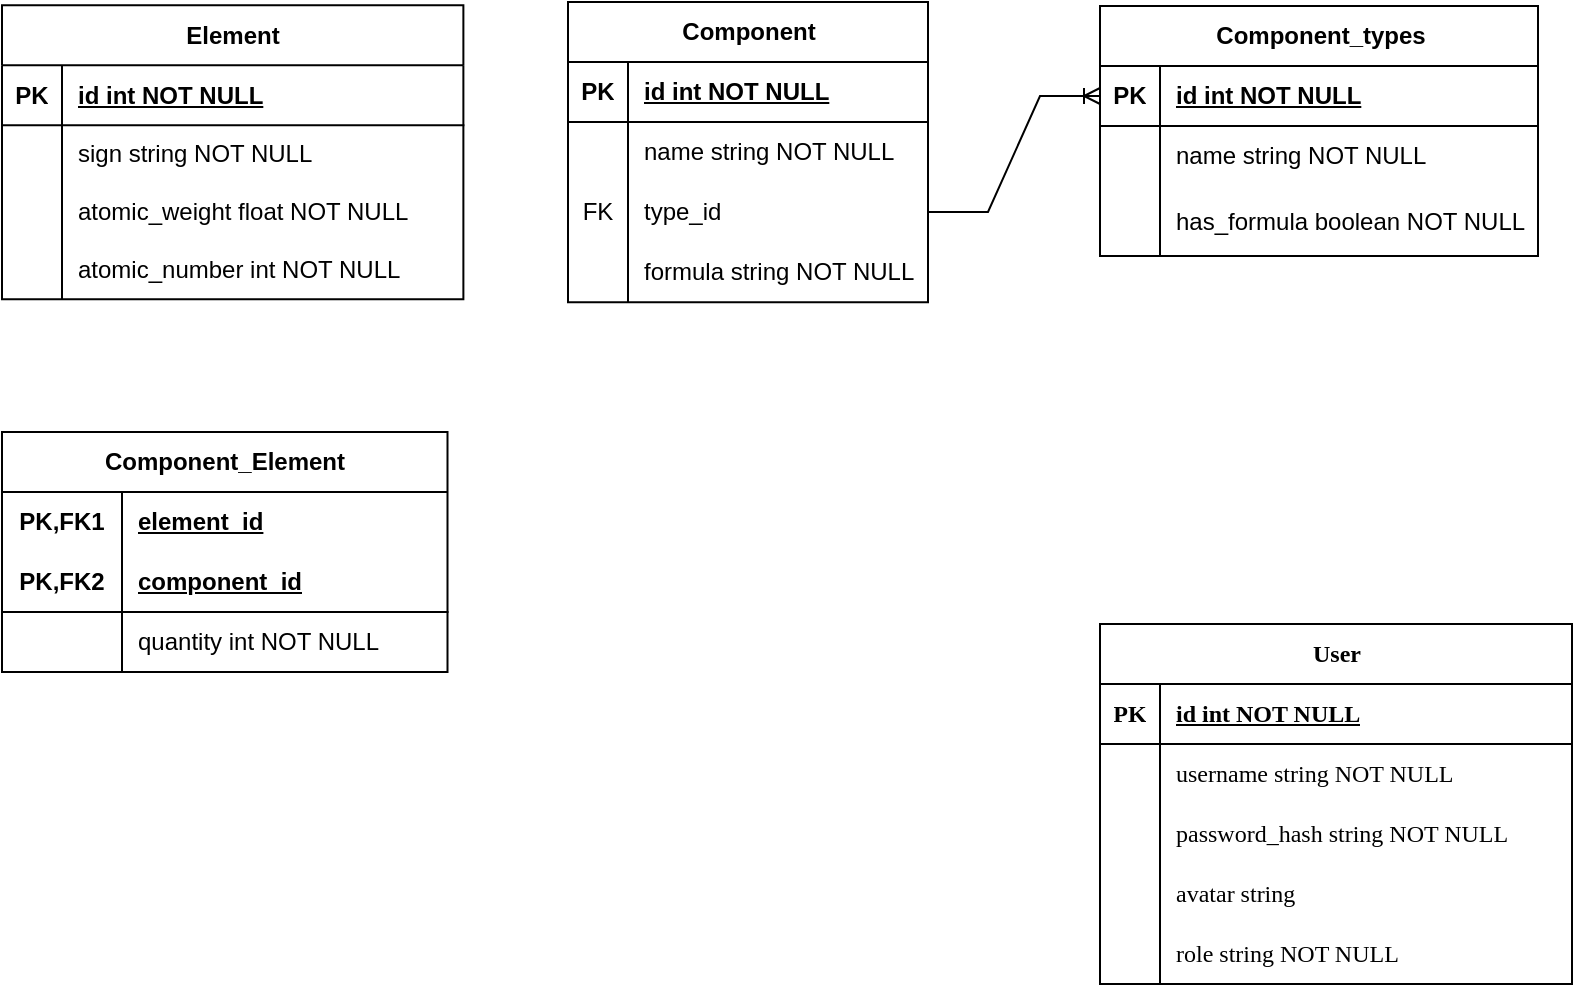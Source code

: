 <mxfile version="24.3.1" type="github">
  <diagram id="R2lEEEUBdFMjLlhIrx00" name="Page-1">
    <mxGraphModel dx="1392" dy="747" grid="0" gridSize="10" guides="1" tooltips="1" connect="1" arrows="1" fold="1" page="1" pageScale="1" pageWidth="850" pageHeight="1100" math="0" shadow="0" extFonts="Permanent Marker^https://fonts.googleapis.com/css?family=Permanent+Marker">
      <root>
        <mxCell id="0" />
        <mxCell id="1" parent="0" />
        <mxCell id="pv7s_VZfFEPmUH7wGFJE-1" value="User" style="shape=table;startSize=30;container=1;collapsible=1;childLayout=tableLayout;fixedRows=1;rowLines=0;fontStyle=1;align=center;resizeLast=1;html=1;fontFamily=Lucida Console;" vertex="1" parent="1">
          <mxGeometry x="569" y="394" width="236.0" height="180" as="geometry" />
        </mxCell>
        <mxCell id="pv7s_VZfFEPmUH7wGFJE-2" value="" style="shape=tableRow;horizontal=0;startSize=0;swimlaneHead=0;swimlaneBody=0;fillColor=none;collapsible=0;dropTarget=0;points=[[0,0.5],[1,0.5]];portConstraint=eastwest;top=0;left=0;right=0;bottom=1;fontFamily=Lucida Console;" vertex="1" parent="pv7s_VZfFEPmUH7wGFJE-1">
          <mxGeometry y="30" width="236.0" height="30" as="geometry" />
        </mxCell>
        <mxCell id="pv7s_VZfFEPmUH7wGFJE-3" value="PK" style="shape=partialRectangle;connectable=0;fillColor=none;top=0;left=0;bottom=0;right=0;fontStyle=1;overflow=hidden;whiteSpace=wrap;html=1;fontFamily=Lucida Console;" vertex="1" parent="pv7s_VZfFEPmUH7wGFJE-2">
          <mxGeometry width="30" height="30" as="geometry">
            <mxRectangle width="30" height="30" as="alternateBounds" />
          </mxGeometry>
        </mxCell>
        <mxCell id="pv7s_VZfFEPmUH7wGFJE-4" value="&lt;font&gt;id int NOT NULL&lt;/font&gt;" style="shape=partialRectangle;connectable=0;fillColor=none;top=0;left=0;bottom=0;right=0;align=left;spacingLeft=6;fontStyle=5;overflow=hidden;whiteSpace=wrap;html=1;fontFamily=Lucida Console;" vertex="1" parent="pv7s_VZfFEPmUH7wGFJE-2">
          <mxGeometry x="30" width="206.0" height="30" as="geometry">
            <mxRectangle width="206.0" height="30" as="alternateBounds" />
          </mxGeometry>
        </mxCell>
        <mxCell id="pv7s_VZfFEPmUH7wGFJE-5" value="" style="shape=tableRow;horizontal=0;startSize=0;swimlaneHead=0;swimlaneBody=0;fillColor=none;collapsible=0;dropTarget=0;points=[[0,0.5],[1,0.5]];portConstraint=eastwest;top=0;left=0;right=0;bottom=0;fontFamily=Lucida Console;" vertex="1" parent="pv7s_VZfFEPmUH7wGFJE-1">
          <mxGeometry y="60" width="236.0" height="30" as="geometry" />
        </mxCell>
        <mxCell id="pv7s_VZfFEPmUH7wGFJE-6" value="" style="shape=partialRectangle;connectable=0;fillColor=none;top=0;left=0;bottom=0;right=0;editable=1;overflow=hidden;whiteSpace=wrap;html=1;fontFamily=Lucida Console;" vertex="1" parent="pv7s_VZfFEPmUH7wGFJE-5">
          <mxGeometry width="30" height="30" as="geometry">
            <mxRectangle width="30" height="30" as="alternateBounds" />
          </mxGeometry>
        </mxCell>
        <mxCell id="pv7s_VZfFEPmUH7wGFJE-7" value="username string NOT NULL" style="shape=partialRectangle;connectable=0;fillColor=none;top=0;left=0;bottom=0;right=0;align=left;spacingLeft=6;overflow=hidden;whiteSpace=wrap;html=1;fontFamily=Lucida Console;" vertex="1" parent="pv7s_VZfFEPmUH7wGFJE-5">
          <mxGeometry x="30" width="206.0" height="30" as="geometry">
            <mxRectangle width="206.0" height="30" as="alternateBounds" />
          </mxGeometry>
        </mxCell>
        <mxCell id="pv7s_VZfFEPmUH7wGFJE-8" value="" style="shape=tableRow;horizontal=0;startSize=0;swimlaneHead=0;swimlaneBody=0;fillColor=none;collapsible=0;dropTarget=0;points=[[0,0.5],[1,0.5]];portConstraint=eastwest;top=0;left=0;right=0;bottom=0;fontFamily=Lucida Console;" vertex="1" parent="pv7s_VZfFEPmUH7wGFJE-1">
          <mxGeometry y="90" width="236.0" height="30" as="geometry" />
        </mxCell>
        <mxCell id="pv7s_VZfFEPmUH7wGFJE-9" value="" style="shape=partialRectangle;connectable=0;fillColor=none;top=0;left=0;bottom=0;right=0;editable=1;overflow=hidden;whiteSpace=wrap;html=1;fontFamily=Lucida Console;" vertex="1" parent="pv7s_VZfFEPmUH7wGFJE-8">
          <mxGeometry width="30" height="30" as="geometry">
            <mxRectangle width="30" height="30" as="alternateBounds" />
          </mxGeometry>
        </mxCell>
        <mxCell id="pv7s_VZfFEPmUH7wGFJE-10" value="password_hash string NOT NULL" style="shape=partialRectangle;connectable=0;fillColor=none;top=0;left=0;bottom=0;right=0;align=left;spacingLeft=6;overflow=hidden;whiteSpace=wrap;html=1;fontFamily=Lucida Console;" vertex="1" parent="pv7s_VZfFEPmUH7wGFJE-8">
          <mxGeometry x="30" width="206.0" height="30" as="geometry">
            <mxRectangle width="206.0" height="30" as="alternateBounds" />
          </mxGeometry>
        </mxCell>
        <mxCell id="pv7s_VZfFEPmUH7wGFJE-11" value="" style="shape=tableRow;horizontal=0;startSize=0;swimlaneHead=0;swimlaneBody=0;fillColor=none;collapsible=0;dropTarget=0;points=[[0,0.5],[1,0.5]];portConstraint=eastwest;top=0;left=0;right=0;bottom=0;fontFamily=Lucida Console;" vertex="1" parent="pv7s_VZfFEPmUH7wGFJE-1">
          <mxGeometry y="120" width="236.0" height="30" as="geometry" />
        </mxCell>
        <mxCell id="pv7s_VZfFEPmUH7wGFJE-12" value="" style="shape=partialRectangle;connectable=0;fillColor=none;top=0;left=0;bottom=0;right=0;editable=1;overflow=hidden;whiteSpace=wrap;html=1;fontFamily=Lucida Console;" vertex="1" parent="pv7s_VZfFEPmUH7wGFJE-11">
          <mxGeometry width="30" height="30" as="geometry">
            <mxRectangle width="30" height="30" as="alternateBounds" />
          </mxGeometry>
        </mxCell>
        <mxCell id="pv7s_VZfFEPmUH7wGFJE-13" value="avatar string" style="shape=partialRectangle;connectable=0;fillColor=none;top=0;left=0;bottom=0;right=0;align=left;spacingLeft=6;overflow=hidden;whiteSpace=wrap;html=1;fontFamily=Lucida Console;" vertex="1" parent="pv7s_VZfFEPmUH7wGFJE-11">
          <mxGeometry x="30" width="206.0" height="30" as="geometry">
            <mxRectangle width="206.0" height="30" as="alternateBounds" />
          </mxGeometry>
        </mxCell>
        <mxCell id="pv7s_VZfFEPmUH7wGFJE-14" value="" style="shape=tableRow;horizontal=0;startSize=0;swimlaneHead=0;swimlaneBody=0;fillColor=none;collapsible=0;dropTarget=0;points=[[0,0.5],[1,0.5]];portConstraint=eastwest;top=0;left=0;right=0;bottom=0;fontFamily=Lucida Console;" vertex="1" parent="pv7s_VZfFEPmUH7wGFJE-1">
          <mxGeometry y="150" width="236.0" height="30" as="geometry" />
        </mxCell>
        <mxCell id="pv7s_VZfFEPmUH7wGFJE-15" value="" style="shape=partialRectangle;connectable=0;fillColor=none;top=0;left=0;bottom=0;right=0;editable=1;overflow=hidden;whiteSpace=wrap;html=1;fontFamily=Lucida Console;" vertex="1" parent="pv7s_VZfFEPmUH7wGFJE-14">
          <mxGeometry width="30" height="30" as="geometry">
            <mxRectangle width="30" height="30" as="alternateBounds" />
          </mxGeometry>
        </mxCell>
        <mxCell id="pv7s_VZfFEPmUH7wGFJE-16" value="role string NOT NULL" style="shape=partialRectangle;connectable=0;fillColor=none;top=0;left=0;bottom=0;right=0;align=left;spacingLeft=6;overflow=hidden;whiteSpace=wrap;html=1;fontFamily=Lucida Console;" vertex="1" parent="pv7s_VZfFEPmUH7wGFJE-14">
          <mxGeometry x="30" width="206.0" height="30" as="geometry">
            <mxRectangle width="206.0" height="30" as="alternateBounds" />
          </mxGeometry>
        </mxCell>
        <mxCell id="pv7s_VZfFEPmUH7wGFJE-17" value="Element" style="shape=table;startSize=30;container=1;collapsible=1;childLayout=tableLayout;fixedRows=1;rowLines=0;fontStyle=1;align=center;resizeLast=1;html=1;" vertex="1" parent="1">
          <mxGeometry x="20" y="84.59" width="230.69" height="147" as="geometry" />
        </mxCell>
        <mxCell id="pv7s_VZfFEPmUH7wGFJE-18" value="" style="shape=tableRow;horizontal=0;startSize=0;swimlaneHead=0;swimlaneBody=0;fillColor=none;collapsible=0;dropTarget=0;points=[[0,0.5],[1,0.5]];portConstraint=eastwest;top=0;left=0;right=0;bottom=1;" vertex="1" parent="pv7s_VZfFEPmUH7wGFJE-17">
          <mxGeometry y="30" width="230.69" height="30" as="geometry" />
        </mxCell>
        <mxCell id="pv7s_VZfFEPmUH7wGFJE-19" value="PK" style="shape=partialRectangle;connectable=0;fillColor=none;top=0;left=0;bottom=0;right=0;fontStyle=1;overflow=hidden;whiteSpace=wrap;html=1;" vertex="1" parent="pv7s_VZfFEPmUH7wGFJE-18">
          <mxGeometry width="30" height="30" as="geometry">
            <mxRectangle width="30" height="30" as="alternateBounds" />
          </mxGeometry>
        </mxCell>
        <mxCell id="pv7s_VZfFEPmUH7wGFJE-20" value="id int NOT NULL" style="shape=partialRectangle;connectable=0;fillColor=none;top=0;left=0;bottom=0;right=0;align=left;spacingLeft=6;fontStyle=5;overflow=hidden;whiteSpace=wrap;html=1;" vertex="1" parent="pv7s_VZfFEPmUH7wGFJE-18">
          <mxGeometry x="30" width="200.69" height="30" as="geometry">
            <mxRectangle width="200.69" height="30" as="alternateBounds" />
          </mxGeometry>
        </mxCell>
        <mxCell id="pv7s_VZfFEPmUH7wGFJE-21" value="" style="shape=tableRow;horizontal=0;startSize=0;swimlaneHead=0;swimlaneBody=0;fillColor=none;collapsible=0;dropTarget=0;points=[[0,0.5],[1,0.5]];portConstraint=eastwest;top=0;left=0;right=0;bottom=0;" vertex="1" parent="pv7s_VZfFEPmUH7wGFJE-17">
          <mxGeometry y="60" width="230.69" height="29" as="geometry" />
        </mxCell>
        <mxCell id="pv7s_VZfFEPmUH7wGFJE-22" value="" style="shape=partialRectangle;connectable=0;fillColor=none;top=0;left=0;bottom=0;right=0;editable=1;overflow=hidden;whiteSpace=wrap;html=1;" vertex="1" parent="pv7s_VZfFEPmUH7wGFJE-21">
          <mxGeometry width="30" height="29" as="geometry">
            <mxRectangle width="30" height="29" as="alternateBounds" />
          </mxGeometry>
        </mxCell>
        <mxCell id="pv7s_VZfFEPmUH7wGFJE-23" value="sign string NOT NULL" style="shape=partialRectangle;connectable=0;fillColor=none;top=0;left=0;bottom=0;right=0;align=left;spacingLeft=6;overflow=hidden;whiteSpace=wrap;html=1;" vertex="1" parent="pv7s_VZfFEPmUH7wGFJE-21">
          <mxGeometry x="30" width="200.69" height="29" as="geometry">
            <mxRectangle width="200.69" height="29" as="alternateBounds" />
          </mxGeometry>
        </mxCell>
        <mxCell id="pv7s_VZfFEPmUH7wGFJE-24" value="" style="shape=tableRow;horizontal=0;startSize=0;swimlaneHead=0;swimlaneBody=0;fillColor=none;collapsible=0;dropTarget=0;points=[[0,0.5],[1,0.5]];portConstraint=eastwest;top=0;left=0;right=0;bottom=0;" vertex="1" parent="pv7s_VZfFEPmUH7wGFJE-17">
          <mxGeometry y="89" width="230.69" height="28" as="geometry" />
        </mxCell>
        <mxCell id="pv7s_VZfFEPmUH7wGFJE-25" value="" style="shape=partialRectangle;connectable=0;fillColor=none;top=0;left=0;bottom=0;right=0;editable=1;overflow=hidden;whiteSpace=wrap;html=1;" vertex="1" parent="pv7s_VZfFEPmUH7wGFJE-24">
          <mxGeometry width="30" height="28" as="geometry">
            <mxRectangle width="30" height="28" as="alternateBounds" />
          </mxGeometry>
        </mxCell>
        <mxCell id="pv7s_VZfFEPmUH7wGFJE-26" value="atomic_weight float NOT NULL" style="shape=partialRectangle;connectable=0;fillColor=none;top=0;left=0;bottom=0;right=0;align=left;spacingLeft=6;overflow=hidden;whiteSpace=wrap;html=1;" vertex="1" parent="pv7s_VZfFEPmUH7wGFJE-24">
          <mxGeometry x="30" width="200.69" height="28" as="geometry">
            <mxRectangle width="200.69" height="28" as="alternateBounds" />
          </mxGeometry>
        </mxCell>
        <mxCell id="pv7s_VZfFEPmUH7wGFJE-27" value="" style="shape=tableRow;horizontal=0;startSize=0;swimlaneHead=0;swimlaneBody=0;fillColor=none;collapsible=0;dropTarget=0;points=[[0,0.5],[1,0.5]];portConstraint=eastwest;top=0;left=0;right=0;bottom=0;" vertex="1" parent="pv7s_VZfFEPmUH7wGFJE-17">
          <mxGeometry y="117" width="230.69" height="30" as="geometry" />
        </mxCell>
        <mxCell id="pv7s_VZfFEPmUH7wGFJE-28" value="" style="shape=partialRectangle;connectable=0;fillColor=none;top=0;left=0;bottom=0;right=0;editable=1;overflow=hidden;whiteSpace=wrap;html=1;" vertex="1" parent="pv7s_VZfFEPmUH7wGFJE-27">
          <mxGeometry width="30" height="30" as="geometry">
            <mxRectangle width="30" height="30" as="alternateBounds" />
          </mxGeometry>
        </mxCell>
        <mxCell id="pv7s_VZfFEPmUH7wGFJE-29" value="atomic_number int NOT NULL" style="shape=partialRectangle;connectable=0;fillColor=none;top=0;left=0;bottom=0;right=0;align=left;spacingLeft=6;overflow=hidden;whiteSpace=wrap;html=1;" vertex="1" parent="pv7s_VZfFEPmUH7wGFJE-27">
          <mxGeometry x="30" width="200.69" height="30" as="geometry">
            <mxRectangle width="200.69" height="30" as="alternateBounds" />
          </mxGeometry>
        </mxCell>
        <mxCell id="pv7s_VZfFEPmUH7wGFJE-33" value="Component" style="shape=table;startSize=30;container=1;collapsible=1;childLayout=tableLayout;fixedRows=1;rowLines=0;fontStyle=1;align=center;resizeLast=1;html=1;" vertex="1" parent="1">
          <mxGeometry x="303" y="83" width="180" height="150.172" as="geometry" />
        </mxCell>
        <mxCell id="pv7s_VZfFEPmUH7wGFJE-34" value="" style="shape=tableRow;horizontal=0;startSize=0;swimlaneHead=0;swimlaneBody=0;fillColor=none;collapsible=0;dropTarget=0;points=[[0,0.5],[1,0.5]];portConstraint=eastwest;top=0;left=0;right=0;bottom=1;" vertex="1" parent="pv7s_VZfFEPmUH7wGFJE-33">
          <mxGeometry y="30" width="180" height="30" as="geometry" />
        </mxCell>
        <mxCell id="pv7s_VZfFEPmUH7wGFJE-35" value="PK" style="shape=partialRectangle;connectable=0;fillColor=none;top=0;left=0;bottom=0;right=0;fontStyle=1;overflow=hidden;whiteSpace=wrap;html=1;" vertex="1" parent="pv7s_VZfFEPmUH7wGFJE-34">
          <mxGeometry width="30" height="30" as="geometry">
            <mxRectangle width="30" height="30" as="alternateBounds" />
          </mxGeometry>
        </mxCell>
        <mxCell id="pv7s_VZfFEPmUH7wGFJE-36" value="id int NOT NULL" style="shape=partialRectangle;connectable=0;fillColor=none;top=0;left=0;bottom=0;right=0;align=left;spacingLeft=6;fontStyle=5;overflow=hidden;whiteSpace=wrap;html=1;" vertex="1" parent="pv7s_VZfFEPmUH7wGFJE-34">
          <mxGeometry x="30" width="150" height="30" as="geometry">
            <mxRectangle width="150" height="30" as="alternateBounds" />
          </mxGeometry>
        </mxCell>
        <mxCell id="pv7s_VZfFEPmUH7wGFJE-37" value="" style="shape=tableRow;horizontal=0;startSize=0;swimlaneHead=0;swimlaneBody=0;fillColor=none;collapsible=0;dropTarget=0;points=[[0,0.5],[1,0.5]];portConstraint=eastwest;top=0;left=0;right=0;bottom=0;" vertex="1" parent="pv7s_VZfFEPmUH7wGFJE-33">
          <mxGeometry y="60" width="180" height="30" as="geometry" />
        </mxCell>
        <mxCell id="pv7s_VZfFEPmUH7wGFJE-38" value="" style="shape=partialRectangle;connectable=0;fillColor=none;top=0;left=0;bottom=0;right=0;editable=1;overflow=hidden;whiteSpace=wrap;html=1;" vertex="1" parent="pv7s_VZfFEPmUH7wGFJE-37">
          <mxGeometry width="30" height="30" as="geometry">
            <mxRectangle width="30" height="30" as="alternateBounds" />
          </mxGeometry>
        </mxCell>
        <mxCell id="pv7s_VZfFEPmUH7wGFJE-39" value="name string NOT NULL" style="shape=partialRectangle;connectable=0;fillColor=none;top=0;left=0;bottom=0;right=0;align=left;spacingLeft=6;overflow=hidden;whiteSpace=wrap;html=1;" vertex="1" parent="pv7s_VZfFEPmUH7wGFJE-37">
          <mxGeometry x="30" width="150" height="30" as="geometry">
            <mxRectangle width="150" height="30" as="alternateBounds" />
          </mxGeometry>
        </mxCell>
        <mxCell id="pv7s_VZfFEPmUH7wGFJE-40" value="" style="shape=tableRow;horizontal=0;startSize=0;swimlaneHead=0;swimlaneBody=0;fillColor=none;collapsible=0;dropTarget=0;points=[[0,0.5],[1,0.5]];portConstraint=eastwest;top=0;left=0;right=0;bottom=0;" vertex="1" parent="pv7s_VZfFEPmUH7wGFJE-33">
          <mxGeometry y="90" width="180" height="30" as="geometry" />
        </mxCell>
        <mxCell id="pv7s_VZfFEPmUH7wGFJE-41" value="FK" style="shape=partialRectangle;connectable=0;fillColor=none;top=0;left=0;bottom=0;right=0;editable=1;overflow=hidden;whiteSpace=wrap;html=1;" vertex="1" parent="pv7s_VZfFEPmUH7wGFJE-40">
          <mxGeometry width="30" height="30" as="geometry">
            <mxRectangle width="30" height="30" as="alternateBounds" />
          </mxGeometry>
        </mxCell>
        <mxCell id="pv7s_VZfFEPmUH7wGFJE-42" value="type_id " style="shape=partialRectangle;connectable=0;fillColor=none;top=0;left=0;bottom=0;right=0;align=left;spacingLeft=6;overflow=hidden;whiteSpace=wrap;html=1;" vertex="1" parent="pv7s_VZfFEPmUH7wGFJE-40">
          <mxGeometry x="30" width="150" height="30" as="geometry">
            <mxRectangle width="150" height="30" as="alternateBounds" />
          </mxGeometry>
        </mxCell>
        <mxCell id="pv7s_VZfFEPmUH7wGFJE-43" value="" style="shape=tableRow;horizontal=0;startSize=0;swimlaneHead=0;swimlaneBody=0;fillColor=none;collapsible=0;dropTarget=0;points=[[0,0.5],[1,0.5]];portConstraint=eastwest;top=0;left=0;right=0;bottom=0;" vertex="1" parent="pv7s_VZfFEPmUH7wGFJE-33">
          <mxGeometry y="120" width="180" height="30" as="geometry" />
        </mxCell>
        <mxCell id="pv7s_VZfFEPmUH7wGFJE-44" value="" style="shape=partialRectangle;connectable=0;fillColor=none;top=0;left=0;bottom=0;right=0;editable=1;overflow=hidden;whiteSpace=wrap;html=1;" vertex="1" parent="pv7s_VZfFEPmUH7wGFJE-43">
          <mxGeometry width="30" height="30" as="geometry">
            <mxRectangle width="30" height="30" as="alternateBounds" />
          </mxGeometry>
        </mxCell>
        <mxCell id="pv7s_VZfFEPmUH7wGFJE-45" value="formula string NOT NULL" style="shape=partialRectangle;connectable=0;fillColor=none;top=0;left=0;bottom=0;right=0;align=left;spacingLeft=6;overflow=hidden;whiteSpace=wrap;html=1;" vertex="1" parent="pv7s_VZfFEPmUH7wGFJE-43">
          <mxGeometry x="30" width="150" height="30" as="geometry">
            <mxRectangle width="150" height="30" as="alternateBounds" />
          </mxGeometry>
        </mxCell>
        <mxCell id="pv7s_VZfFEPmUH7wGFJE-46" value="Component_types" style="shape=table;startSize=30;container=1;collapsible=1;childLayout=tableLayout;fixedRows=1;rowLines=0;fontStyle=1;align=center;resizeLast=1;html=1;" vertex="1" parent="1">
          <mxGeometry x="569" y="85" width="219" height="125" as="geometry" />
        </mxCell>
        <mxCell id="pv7s_VZfFEPmUH7wGFJE-47" value="" style="shape=tableRow;horizontal=0;startSize=0;swimlaneHead=0;swimlaneBody=0;fillColor=none;collapsible=0;dropTarget=0;points=[[0,0.5],[1,0.5]];portConstraint=eastwest;top=0;left=0;right=0;bottom=1;" vertex="1" parent="pv7s_VZfFEPmUH7wGFJE-46">
          <mxGeometry y="30" width="219" height="30" as="geometry" />
        </mxCell>
        <mxCell id="pv7s_VZfFEPmUH7wGFJE-48" value="PK" style="shape=partialRectangle;connectable=0;fillColor=none;top=0;left=0;bottom=0;right=0;fontStyle=1;overflow=hidden;whiteSpace=wrap;html=1;" vertex="1" parent="pv7s_VZfFEPmUH7wGFJE-47">
          <mxGeometry width="30" height="30" as="geometry">
            <mxRectangle width="30" height="30" as="alternateBounds" />
          </mxGeometry>
        </mxCell>
        <mxCell id="pv7s_VZfFEPmUH7wGFJE-49" value="id int NOT NULL" style="shape=partialRectangle;connectable=0;fillColor=none;top=0;left=0;bottom=0;right=0;align=left;spacingLeft=6;fontStyle=5;overflow=hidden;whiteSpace=wrap;html=1;" vertex="1" parent="pv7s_VZfFEPmUH7wGFJE-47">
          <mxGeometry x="30" width="189" height="30" as="geometry">
            <mxRectangle width="189" height="30" as="alternateBounds" />
          </mxGeometry>
        </mxCell>
        <mxCell id="pv7s_VZfFEPmUH7wGFJE-50" value="" style="shape=tableRow;horizontal=0;startSize=0;swimlaneHead=0;swimlaneBody=0;fillColor=none;collapsible=0;dropTarget=0;points=[[0,0.5],[1,0.5]];portConstraint=eastwest;top=0;left=0;right=0;bottom=0;" vertex="1" parent="pv7s_VZfFEPmUH7wGFJE-46">
          <mxGeometry y="60" width="219" height="30" as="geometry" />
        </mxCell>
        <mxCell id="pv7s_VZfFEPmUH7wGFJE-51" value="" style="shape=partialRectangle;connectable=0;fillColor=none;top=0;left=0;bottom=0;right=0;editable=1;overflow=hidden;whiteSpace=wrap;html=1;" vertex="1" parent="pv7s_VZfFEPmUH7wGFJE-50">
          <mxGeometry width="30" height="30" as="geometry">
            <mxRectangle width="30" height="30" as="alternateBounds" />
          </mxGeometry>
        </mxCell>
        <mxCell id="pv7s_VZfFEPmUH7wGFJE-52" value="name string NOT NULL" style="shape=partialRectangle;connectable=0;fillColor=none;top=0;left=0;bottom=0;right=0;align=left;spacingLeft=6;overflow=hidden;whiteSpace=wrap;html=1;" vertex="1" parent="pv7s_VZfFEPmUH7wGFJE-50">
          <mxGeometry x="30" width="189" height="30" as="geometry">
            <mxRectangle width="189" height="30" as="alternateBounds" />
          </mxGeometry>
        </mxCell>
        <mxCell id="pv7s_VZfFEPmUH7wGFJE-53" value="" style="shape=tableRow;horizontal=0;startSize=0;swimlaneHead=0;swimlaneBody=0;fillColor=none;collapsible=0;dropTarget=0;points=[[0,0.5],[1,0.5]];portConstraint=eastwest;top=0;left=0;right=0;bottom=0;" vertex="1" parent="pv7s_VZfFEPmUH7wGFJE-46">
          <mxGeometry y="90" width="219" height="35" as="geometry" />
        </mxCell>
        <mxCell id="pv7s_VZfFEPmUH7wGFJE-54" value="" style="shape=partialRectangle;connectable=0;fillColor=none;top=0;left=0;bottom=0;right=0;editable=1;overflow=hidden;whiteSpace=wrap;html=1;" vertex="1" parent="pv7s_VZfFEPmUH7wGFJE-53">
          <mxGeometry width="30" height="35" as="geometry">
            <mxRectangle width="30" height="35" as="alternateBounds" />
          </mxGeometry>
        </mxCell>
        <mxCell id="pv7s_VZfFEPmUH7wGFJE-55" value="has_formula boolean NOT NULL" style="shape=partialRectangle;connectable=0;fillColor=none;top=0;left=0;bottom=0;right=0;align=left;spacingLeft=6;overflow=hidden;whiteSpace=wrap;html=1;" vertex="1" parent="pv7s_VZfFEPmUH7wGFJE-53">
          <mxGeometry x="30" width="189" height="35" as="geometry">
            <mxRectangle width="189" height="35" as="alternateBounds" />
          </mxGeometry>
        </mxCell>
        <mxCell id="pv7s_VZfFEPmUH7wGFJE-92" value="" style="edgeStyle=entityRelationEdgeStyle;fontSize=12;html=1;endArrow=ERoneToMany;rounded=0;exitX=1;exitY=0.5;exitDx=0;exitDy=0;entryX=0;entryY=0.5;entryDx=0;entryDy=0;" edge="1" parent="1" source="pv7s_VZfFEPmUH7wGFJE-40" target="pv7s_VZfFEPmUH7wGFJE-47">
          <mxGeometry width="100" height="100" relative="1" as="geometry">
            <mxPoint x="500" y="143" as="sourcePoint" />
            <mxPoint x="600" y="43" as="targetPoint" />
          </mxGeometry>
        </mxCell>
        <mxCell id="pv7s_VZfFEPmUH7wGFJE-109" value="Component_Element" style="shape=table;startSize=30;container=1;collapsible=1;childLayout=tableLayout;fixedRows=1;rowLines=0;fontStyle=1;align=center;resizeLast=1;html=1;whiteSpace=wrap;" vertex="1" parent="1">
          <mxGeometry x="20" y="298" width="222.75" height="120" as="geometry" />
        </mxCell>
        <mxCell id="pv7s_VZfFEPmUH7wGFJE-110" value="" style="shape=tableRow;horizontal=0;startSize=0;swimlaneHead=0;swimlaneBody=0;fillColor=none;collapsible=0;dropTarget=0;points=[[0,0.5],[1,0.5]];portConstraint=eastwest;top=0;left=0;right=0;bottom=0;html=1;" vertex="1" parent="pv7s_VZfFEPmUH7wGFJE-109">
          <mxGeometry y="30" width="222.75" height="30" as="geometry" />
        </mxCell>
        <mxCell id="pv7s_VZfFEPmUH7wGFJE-111" value="PK,FK1" style="shape=partialRectangle;connectable=0;fillColor=none;top=0;left=0;bottom=0;right=0;fontStyle=1;overflow=hidden;html=1;whiteSpace=wrap;" vertex="1" parent="pv7s_VZfFEPmUH7wGFJE-110">
          <mxGeometry width="60" height="30" as="geometry">
            <mxRectangle width="60" height="30" as="alternateBounds" />
          </mxGeometry>
        </mxCell>
        <mxCell id="pv7s_VZfFEPmUH7wGFJE-112" value="element_id" style="shape=partialRectangle;connectable=0;fillColor=none;top=0;left=0;bottom=0;right=0;align=left;spacingLeft=6;fontStyle=5;overflow=hidden;html=1;whiteSpace=wrap;" vertex="1" parent="pv7s_VZfFEPmUH7wGFJE-110">
          <mxGeometry x="60" width="162.75" height="30" as="geometry">
            <mxRectangle width="162.75" height="30" as="alternateBounds" />
          </mxGeometry>
        </mxCell>
        <mxCell id="pv7s_VZfFEPmUH7wGFJE-113" value="" style="shape=tableRow;horizontal=0;startSize=0;swimlaneHead=0;swimlaneBody=0;fillColor=none;collapsible=0;dropTarget=0;points=[[0,0.5],[1,0.5]];portConstraint=eastwest;top=0;left=0;right=0;bottom=1;html=1;" vertex="1" parent="pv7s_VZfFEPmUH7wGFJE-109">
          <mxGeometry y="60" width="222.75" height="30" as="geometry" />
        </mxCell>
        <mxCell id="pv7s_VZfFEPmUH7wGFJE-114" value="PK,FK2" style="shape=partialRectangle;connectable=0;fillColor=none;top=0;left=0;bottom=0;right=0;fontStyle=1;overflow=hidden;html=1;whiteSpace=wrap;" vertex="1" parent="pv7s_VZfFEPmUH7wGFJE-113">
          <mxGeometry width="60" height="30" as="geometry">
            <mxRectangle width="60" height="30" as="alternateBounds" />
          </mxGeometry>
        </mxCell>
        <mxCell id="pv7s_VZfFEPmUH7wGFJE-115" value="component_id" style="shape=partialRectangle;connectable=0;fillColor=none;top=0;left=0;bottom=0;right=0;align=left;spacingLeft=6;fontStyle=5;overflow=hidden;html=1;whiteSpace=wrap;" vertex="1" parent="pv7s_VZfFEPmUH7wGFJE-113">
          <mxGeometry x="60" width="162.75" height="30" as="geometry">
            <mxRectangle width="162.75" height="30" as="alternateBounds" />
          </mxGeometry>
        </mxCell>
        <mxCell id="pv7s_VZfFEPmUH7wGFJE-116" value="" style="shape=tableRow;horizontal=0;startSize=0;swimlaneHead=0;swimlaneBody=0;fillColor=none;collapsible=0;dropTarget=0;points=[[0,0.5],[1,0.5]];portConstraint=eastwest;top=0;left=0;right=0;bottom=0;html=1;" vertex="1" parent="pv7s_VZfFEPmUH7wGFJE-109">
          <mxGeometry y="90" width="222.75" height="30" as="geometry" />
        </mxCell>
        <mxCell id="pv7s_VZfFEPmUH7wGFJE-117" value="" style="shape=partialRectangle;connectable=0;fillColor=none;top=0;left=0;bottom=0;right=0;editable=1;overflow=hidden;html=1;whiteSpace=wrap;" vertex="1" parent="pv7s_VZfFEPmUH7wGFJE-116">
          <mxGeometry width="60" height="30" as="geometry">
            <mxRectangle width="60" height="30" as="alternateBounds" />
          </mxGeometry>
        </mxCell>
        <mxCell id="pv7s_VZfFEPmUH7wGFJE-118" value="quantity int NOT NULL" style="shape=partialRectangle;connectable=0;fillColor=none;top=0;left=0;bottom=0;right=0;align=left;spacingLeft=6;overflow=hidden;html=1;whiteSpace=wrap;" vertex="1" parent="pv7s_VZfFEPmUH7wGFJE-116">
          <mxGeometry x="60" width="162.75" height="30" as="geometry">
            <mxRectangle width="162.75" height="30" as="alternateBounds" />
          </mxGeometry>
        </mxCell>
      </root>
    </mxGraphModel>
  </diagram>
</mxfile>
